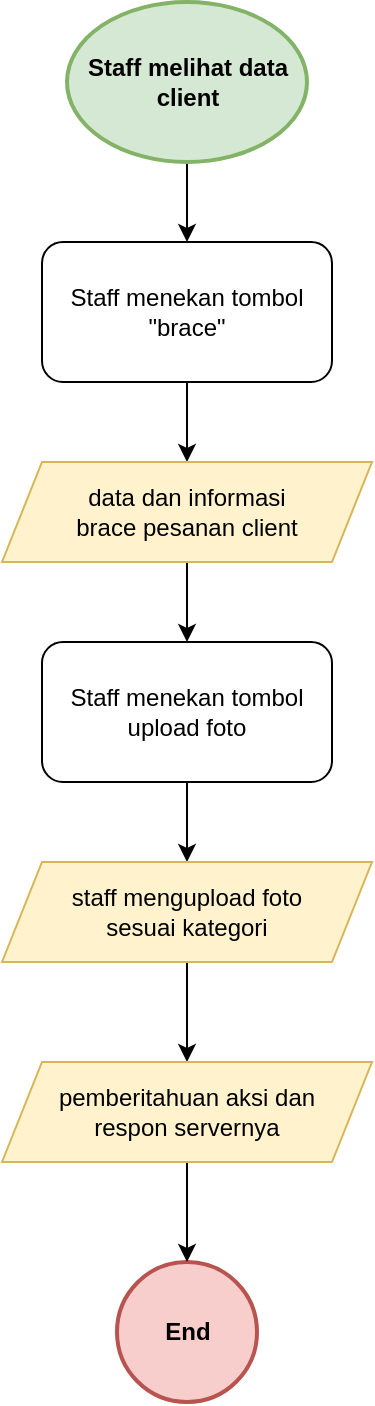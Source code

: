 <mxfile version="20.8.16" type="device"><diagram name="Page-1" id="y0ivTk51DPNjO0dVRG_-"><mxGraphModel dx="1108" dy="998" grid="1" gridSize="10" guides="1" tooltips="1" connect="1" arrows="1" fold="1" page="1" pageScale="1" pageWidth="850" pageHeight="1100" math="0" shadow="0"><root><mxCell id="0"/><mxCell id="1" parent="0"/><mxCell id="Qtx-Q-_FdvOajwqkJ-SO-66" value="" style="edgeStyle=orthogonalEdgeStyle;rounded=0;orthogonalLoop=1;jettySize=auto;html=1;" parent="1" source="Qtx-Q-_FdvOajwqkJ-SO-34" target="Qtx-Q-_FdvOajwqkJ-SO-57" edge="1"><mxGeometry relative="1" as="geometry"/></mxCell><mxCell id="Qtx-Q-_FdvOajwqkJ-SO-34" value="Staff melihat data client" style="ellipse;whiteSpace=wrap;html=1;fillColor=#d5e8d4;strokeColor=#82b366;strokeWidth=2;fontStyle=1" parent="1" vertex="1"><mxGeometry x="365.5" y="70" width="120" height="80" as="geometry"/></mxCell><mxCell id="Qtx-Q-_FdvOajwqkJ-SO-48" value="End" style="ellipse;whiteSpace=wrap;html=1;aspect=fixed;fillColor=#f8cecc;strokeColor=#b85450;fontStyle=1;strokeWidth=2;" parent="1" vertex="1"><mxGeometry x="390.5" y="700" width="70" height="70" as="geometry"/></mxCell><mxCell id="Qtx-Q-_FdvOajwqkJ-SO-56" value="" style="edgeStyle=orthogonalEdgeStyle;rounded=0;orthogonalLoop=1;jettySize=auto;html=1;" parent="1" source="Qtx-Q-_FdvOajwqkJ-SO-57" target="Qtx-Q-_FdvOajwqkJ-SO-59" edge="1"><mxGeometry relative="1" as="geometry"/></mxCell><mxCell id="Qtx-Q-_FdvOajwqkJ-SO-57" value="Staff menekan tombol&lt;br&gt;&quot;brace&quot;" style="rounded=1;whiteSpace=wrap;html=1;fontSize=12;glass=0;strokeWidth=1;shadow=0;" parent="1" vertex="1"><mxGeometry x="353" y="190" width="145" height="70" as="geometry"/></mxCell><mxCell id="Qtx-Q-_FdvOajwqkJ-SO-58" value="" style="edgeStyle=orthogonalEdgeStyle;rounded=0;orthogonalLoop=1;jettySize=auto;html=1;" parent="1" source="Qtx-Q-_FdvOajwqkJ-SO-59" target="Qtx-Q-_FdvOajwqkJ-SO-61" edge="1"><mxGeometry relative="1" as="geometry"/></mxCell><mxCell id="Qtx-Q-_FdvOajwqkJ-SO-59" value="data dan informasi&lt;br&gt;brace pesanan client" style="shape=parallelogram;perimeter=parallelogramPerimeter;whiteSpace=wrap;html=1;fixedSize=1;strokeWidth=1;fillColor=#fff2cc;strokeColor=#d6b656;" parent="1" vertex="1"><mxGeometry x="333" y="300" width="185" height="50" as="geometry"/></mxCell><mxCell id="Qtx-Q-_FdvOajwqkJ-SO-60" value="" style="edgeStyle=orthogonalEdgeStyle;rounded=0;orthogonalLoop=1;jettySize=auto;html=1;" parent="1" source="Qtx-Q-_FdvOajwqkJ-SO-61" target="Qtx-Q-_FdvOajwqkJ-SO-63" edge="1"><mxGeometry relative="1" as="geometry"/></mxCell><mxCell id="Qtx-Q-_FdvOajwqkJ-SO-61" value="Staff menekan tombol&lt;br&gt;upload foto" style="rounded=1;whiteSpace=wrap;html=1;fontSize=12;glass=0;strokeWidth=1;shadow=0;" parent="1" vertex="1"><mxGeometry x="353" y="390" width="145" height="70" as="geometry"/></mxCell><mxCell id="Qtx-Q-_FdvOajwqkJ-SO-62" value="" style="edgeStyle=orthogonalEdgeStyle;rounded=0;orthogonalLoop=1;jettySize=auto;html=1;" parent="1" source="Qtx-Q-_FdvOajwqkJ-SO-63" target="Qtx-Q-_FdvOajwqkJ-SO-65" edge="1"><mxGeometry relative="1" as="geometry"/></mxCell><mxCell id="Qtx-Q-_FdvOajwqkJ-SO-63" value="staff mengupload foto&lt;br&gt;sesuai kategori" style="shape=parallelogram;perimeter=parallelogramPerimeter;whiteSpace=wrap;html=1;fixedSize=1;strokeWidth=1;fillColor=#fff2cc;strokeColor=#d6b656;" parent="1" vertex="1"><mxGeometry x="333" y="500" width="185" height="50" as="geometry"/></mxCell><mxCell id="Qtx-Q-_FdvOajwqkJ-SO-64" value="" style="edgeStyle=orthogonalEdgeStyle;rounded=0;orthogonalLoop=1;jettySize=auto;html=1;" parent="1" source="Qtx-Q-_FdvOajwqkJ-SO-65" target="Qtx-Q-_FdvOajwqkJ-SO-48" edge="1"><mxGeometry relative="1" as="geometry"/></mxCell><mxCell id="Qtx-Q-_FdvOajwqkJ-SO-65" value="pemberitahuan aksi dan&lt;br&gt;respon servernya" style="shape=parallelogram;perimeter=parallelogramPerimeter;whiteSpace=wrap;html=1;fixedSize=1;strokeWidth=1;fillColor=#fff2cc;strokeColor=#d6b656;" parent="1" vertex="1"><mxGeometry x="333" y="600" width="185" height="50" as="geometry"/></mxCell></root></mxGraphModel></diagram></mxfile>